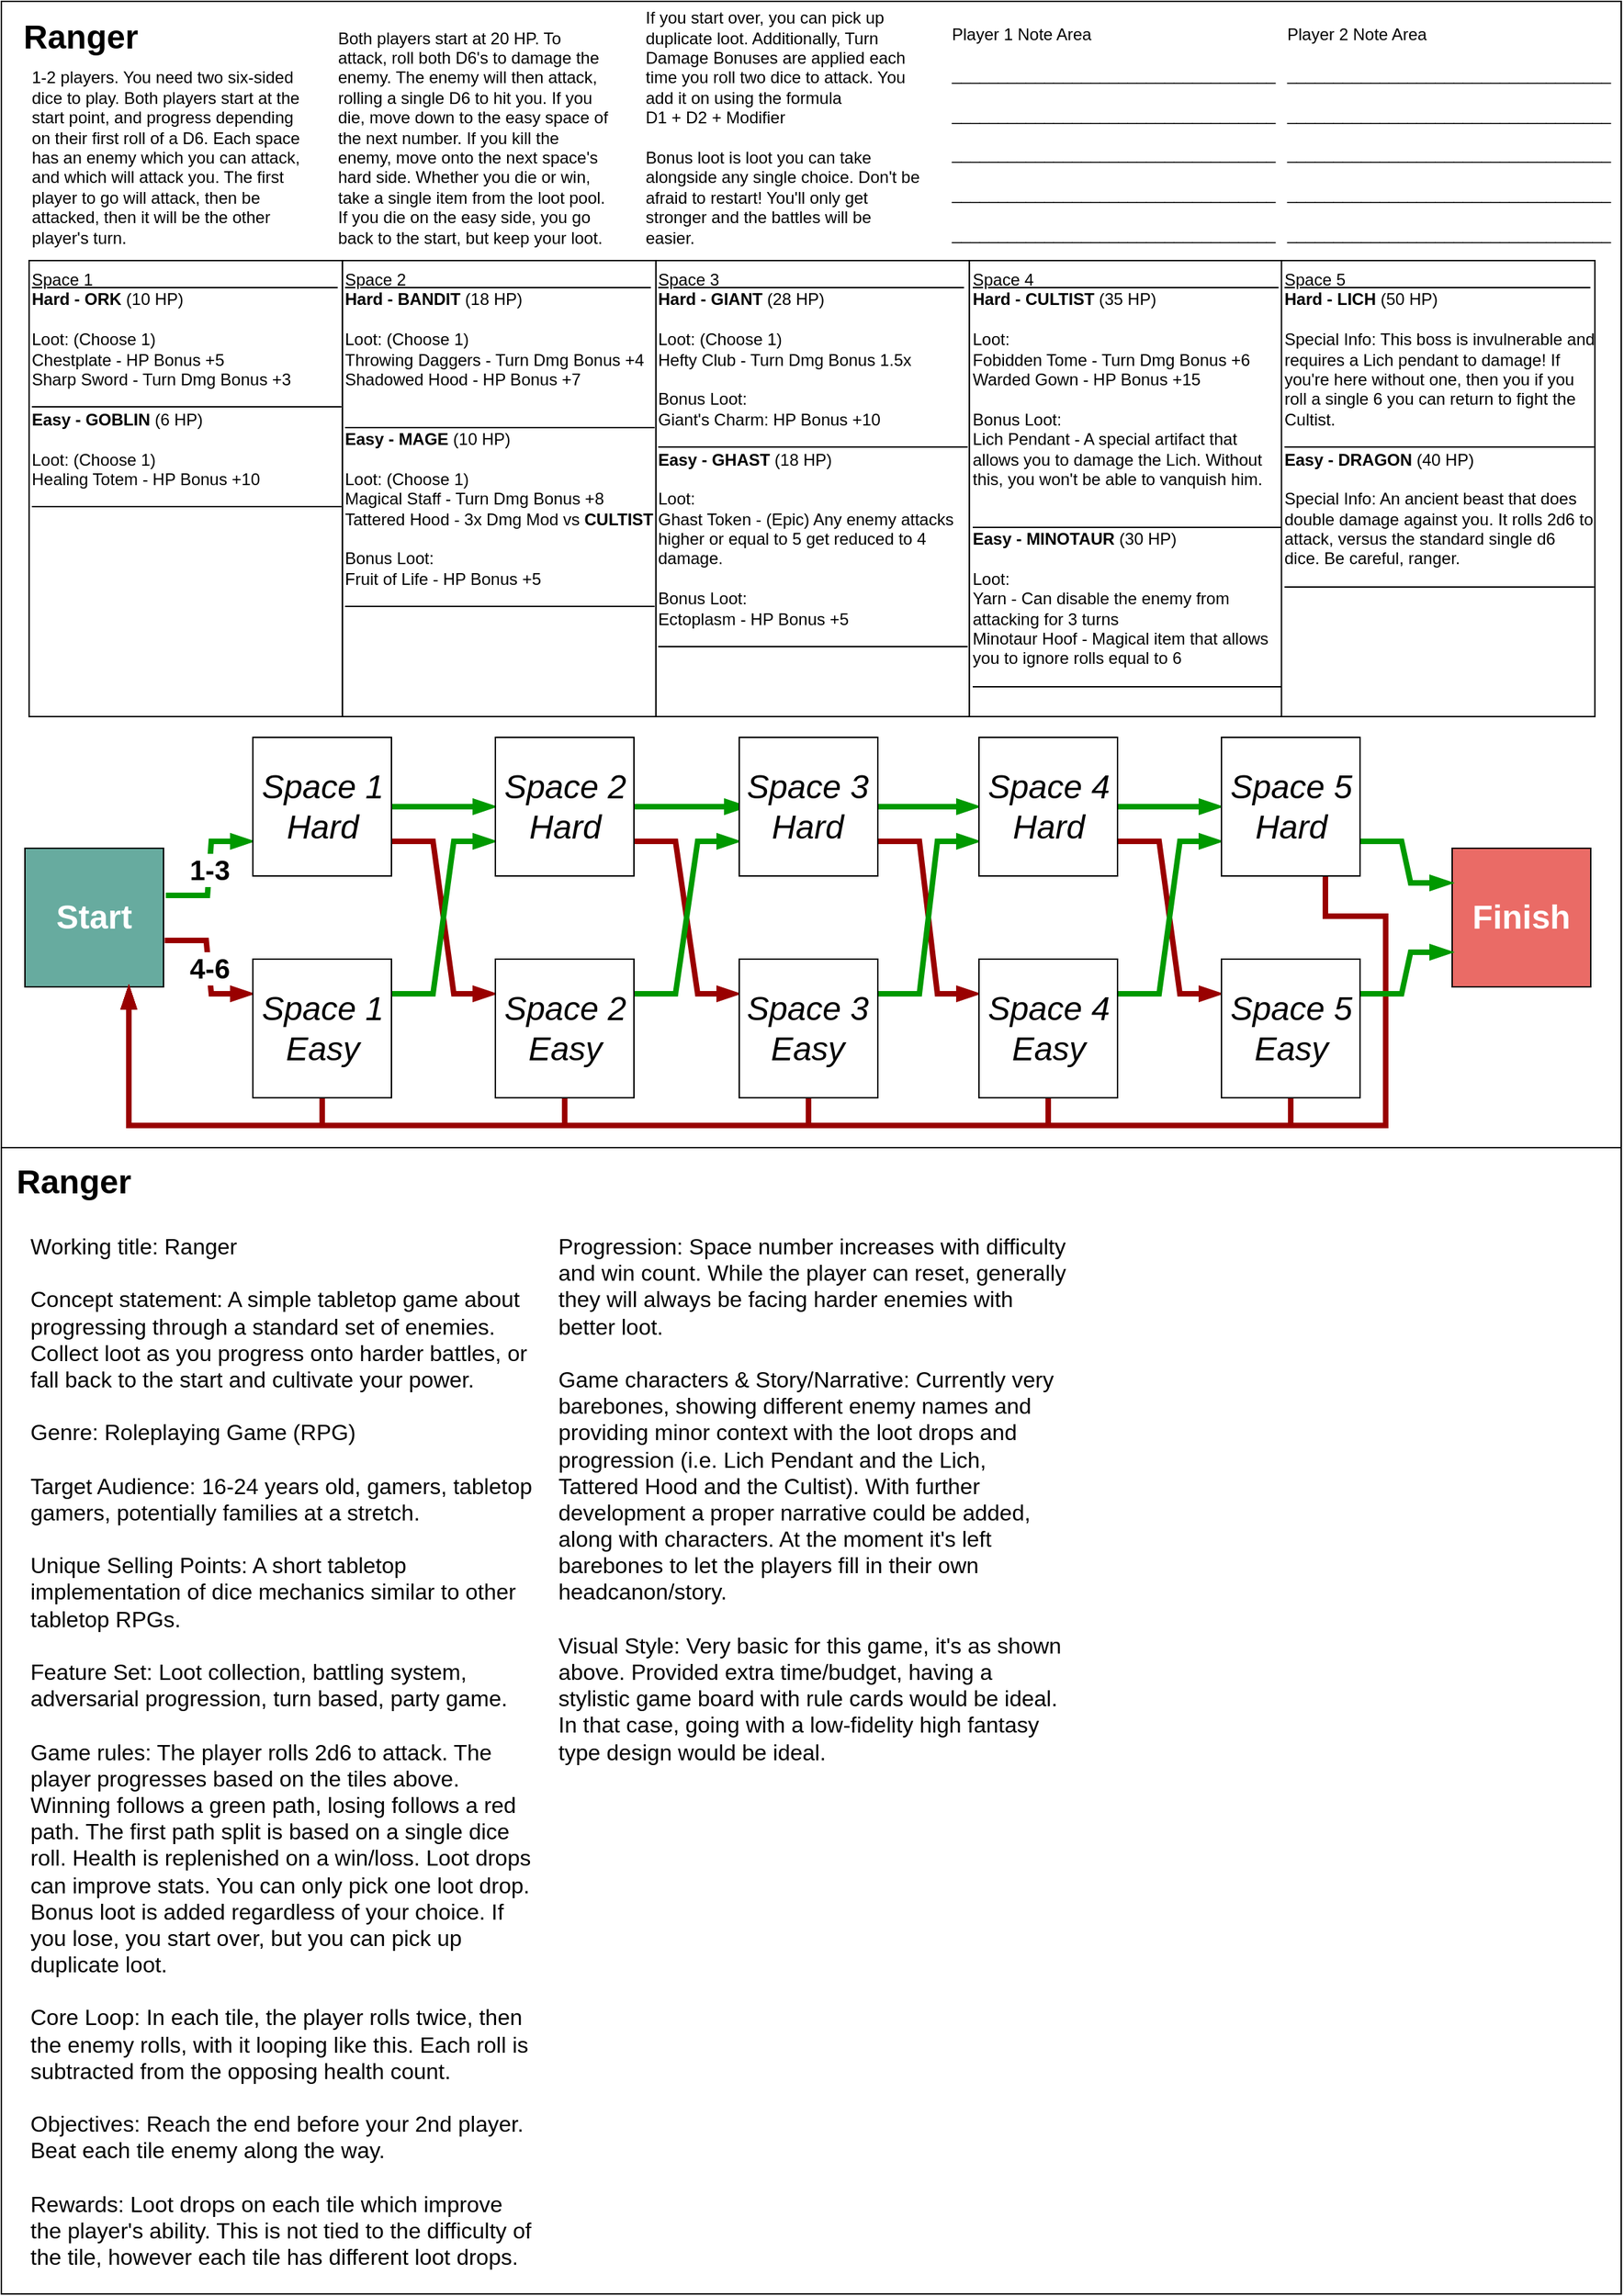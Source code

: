 <mxfile version="13.7.9" type="device"><diagram id="sgAzwdcBSPgjyHLSnam3" name="Page-1"><mxGraphModel dx="1687" dy="1612" grid="0" gridSize="10" guides="1" tooltips="1" connect="1" arrows="1" fold="1" page="1" pageScale="1" pageWidth="1169" pageHeight="827" background="#FFFFFF" math="0" shadow="0"><root><mxCell id="0"/><mxCell id="1" parent="0"/><mxCell id="gmbXHlO1pRYN3-M5uHn--337" value="" style="rounded=0;whiteSpace=wrap;html=1;strokeColor=#000000;fontSize=16;align=left;" vertex="1" parent="1"><mxGeometry width="1169" height="827" as="geometry"/></mxCell><mxCell id="gmbXHlO1pRYN3-M5uHn--338" value="" style="rounded=0;whiteSpace=wrap;html=1;strokeColor=#000000;fontSize=16;align=left;" vertex="1" parent="1"><mxGeometry x="-0.01" y="827" width="1169" height="827" as="geometry"/></mxCell><mxCell id="199" value="&lt;font style=&quot;font-size: 24px&quot;&gt;&lt;b&gt;Ranger&lt;/b&gt;&lt;/font&gt;" style="text;html=1;strokeColor=none;fillColor=none;align=left;verticalAlign=middle;whiteSpace=wrap;rounded=0;labelBackgroundColor=#ffffff;fontSize=16;" parent="1" vertex="1"><mxGeometry x="14" y="11" width="216" height="29" as="geometry"/></mxCell><mxCell id="jTKj2u-NiL81DQnvxjO0-349" value="1-3" style="rounded=0;orthogonalLoop=1;jettySize=auto;html=1;entryX=0;entryY=0.75;entryDx=0;entryDy=0;fontSize=20;exitX=1.017;exitY=0.34;exitDx=0;exitDy=0;fontStyle=1;strokeWidth=4;endArrow=blockThin;endFill=1;edgeStyle=entityRelationEdgeStyle;strokeColor=#009900;exitPerimeter=0;" parent="1" source="72" target="jTKj2u-NiL81DQnvxjO0-335" edge="1"><mxGeometry relative="1" as="geometry"/></mxCell><mxCell id="jTKj2u-NiL81DQnvxjO0-350" value="4-6" style="rounded=0;orthogonalLoop=1;jettySize=auto;html=1;entryX=0;entryY=0.25;entryDx=0;entryDy=0;fontSize=20;exitX=1.008;exitY=0.665;exitDx=0;exitDy=0;fontStyle=1;strokeWidth=4;endArrow=blockThin;endFill=1;edgeStyle=entityRelationEdgeStyle;strokeColor=#990000;exitPerimeter=0;" parent="1" source="72" target="jTKj2u-NiL81DQnvxjO0-336" edge="1"><mxGeometry relative="1" as="geometry"/></mxCell><mxCell id="72" value="Start" style="rounded=0;whiteSpace=wrap;html=1;labelBackgroundColor=none;fontSize=24;fillColor=#67AB9F;fontColor=#FFFFFF;fontStyle=1" parent="1" vertex="1"><mxGeometry x="17" y="611" width="100" height="100" as="geometry"/></mxCell><mxCell id="85" value="Finish" style="rounded=0;whiteSpace=wrap;html=1;labelBackgroundColor=none;fontSize=24;fontColor=#FFFFFF;fillColor=#EA6B66;fontStyle=1" parent="1" vertex="1"><mxGeometry x="1047" y="611" width="100" height="100" as="geometry"/></mxCell><mxCell id="253" value="1-6" style="edgeStyle=orthogonalEdgeStyle;rounded=0;orthogonalLoop=1;jettySize=auto;html=1;endArrow=block;endFill=1;fontSize=10;fontStyle=1;horizontal=1;verticalAlign=middle;labelPosition=center;verticalLabelPosition=middle;align=center;fontFamily=Helvetica;" parent="1" edge="1"><mxGeometry relative="1" as="geometry"><mxPoint x="149" y="1044" as="sourcePoint"/></mxGeometry></mxCell><mxCell id="238" value="4-6" style="edgeStyle=orthogonalEdgeStyle;rounded=0;orthogonalLoop=1;jettySize=auto;html=1;fontSize=10;endArrow=block;endFill=1;fontStyle=1;horizontal=1;verticalAlign=middle;labelPosition=center;verticalLabelPosition=middle;align=center;fontFamily=Helvetica;" parent="1" edge="1"><mxGeometry relative="1" as="geometry"><mxPoint x="189" y="883.5" as="targetPoint"/></mxGeometry></mxCell><mxCell id="258" value="4-6" style="edgeStyle=orthogonalEdgeStyle;rounded=0;orthogonalLoop=1;jettySize=auto;html=1;entryX=0;entryY=0.25;entryDx=0;entryDy=0;endArrow=block;endFill=1;fontSize=10;exitX=1;exitY=0.75;exitDx=0;exitDy=0;fontStyle=1;horizontal=1;verticalAlign=middle;labelPosition=center;verticalLabelPosition=middle;align=center;fontFamily=Helvetica;" parent="1" edge="1"><mxGeometry relative="1" as="geometry"><mxPoint x="269" y="1074" as="targetPoint"/></mxGeometry></mxCell><mxCell id="249" value="2-3" style="edgeStyle=orthogonalEdgeStyle;rounded=0;orthogonalLoop=1;jettySize=auto;html=1;entryX=0;entryY=0.5;entryDx=0;entryDy=0;fontSize=10;exitX=1;exitY=0.25;exitDx=0;exitDy=0;endArrow=block;endFill=1;fontStyle=1;horizontal=1;verticalAlign=middle;labelPosition=center;verticalLabelPosition=middle;align=center;fontFamily=Helvetica;" parent="1" edge="1"><mxGeometry relative="1" as="geometry"><mxPoint x="269" y="843.5" as="targetPoint"/></mxGeometry></mxCell><mxCell id="283" value="3-6" style="edgeStyle=orthogonalEdgeStyle;rounded=0;orthogonalLoop=1;jettySize=auto;html=1;entryX=0;entryY=0.5;entryDx=0;entryDy=0;endArrow=block;endFill=1;fontFamily=Helvetica;fontSize=10;fontColor=#000000;fontStyle=1" parent="1" edge="1"><mxGeometry relative="1" as="geometry"><mxPoint x="309" y="1084" as="sourcePoint"/></mxGeometry></mxCell><mxCell id="276" value="1-3" style="edgeStyle=orthogonalEdgeStyle;rounded=0;orthogonalLoop=1;jettySize=auto;html=1;entryX=0;entryY=0.25;entryDx=0;entryDy=0;endArrow=block;endFill=1;fontFamily=Helvetica;fontSize=10;fontColor=#000000;exitX=1;exitY=0.25;exitDx=0;exitDy=0;fontStyle=1" parent="1" edge="1"><mxGeometry relative="1" as="geometry"><mxPoint x="349" y="833.5" as="targetPoint"/></mxGeometry></mxCell><mxCell id="300" value="1-4" style="edgeStyle=orthogonalEdgeStyle;rounded=0;orthogonalLoop=1;jettySize=auto;html=1;entryX=0.25;entryY=1;entryDx=0;entryDy=0;endArrow=block;endFill=1;fontFamily=Helvetica;fontSize=10;fontColor=#000000;fontStyle=1" parent="1" edge="1"><mxGeometry relative="1" as="geometry"><Array as="points"><mxPoint x="439" y="1075"/></Array><mxPoint x="439" y="1064" as="targetPoint"/></mxGeometry></mxCell><mxCell id="309" value="6" style="edgeStyle=orthogonalEdgeStyle;rounded=0;orthogonalLoop=1;jettySize=auto;html=1;entryX=0.25;entryY=1;entryDx=0;entryDy=0;endArrow=block;endFill=1;fontFamily=Helvetica;fontSize=10;fontColor=#000000;exitX=1;exitY=0.75;exitDx=0;exitDy=0;fontStyle=1" parent="1" edge="1"><mxGeometry relative="1" as="geometry"><mxPoint x="599" y="1064" as="targetPoint"/></mxGeometry></mxCell><mxCell id="308" value="1-6" style="edgeStyle=orthogonalEdgeStyle;rounded=0;orthogonalLoop=1;jettySize=auto;html=1;entryX=0.5;entryY=0;entryDx=0;entryDy=0;endArrow=block;endFill=1;fontFamily=Helvetica;fontSize=10;fontColor=#000000;fontStyle=1" parent="1" edge="1"><mxGeometry relative="1" as="geometry"><mxPoint x="449" y="863.5" as="targetPoint"/></mxGeometry></mxCell><mxCell id="319" value="1-2" style="edgeStyle=orthogonalEdgeStyle;rounded=0;orthogonalLoop=1;jettySize=auto;html=1;entryX=0;entryY=0.5;entryDx=0;entryDy=0;endArrow=block;endFill=1;fontFamily=Helvetica;fontSize=10;fontColor=#000000;fontStyle=1" parent="1" edge="1"><mxGeometry relative="1" as="geometry"><mxPoint x="589" y="883" as="targetPoint"/></mxGeometry></mxCell><mxCell id="315" value="1-3" style="edgeStyle=orthogonalEdgeStyle;rounded=0;orthogonalLoop=1;jettySize=auto;html=1;entryX=0;entryY=0.75;entryDx=0;entryDy=0;endArrow=block;endFill=1;fontFamily=Helvetica;fontSize=10;fontColor=#000000;fontStyle=1" parent="1" edge="1"><mxGeometry relative="1" as="geometry"><Array as="points"><mxPoint x="649" y="1054"/></Array><mxPoint x="669" y="1054" as="targetPoint"/></mxGeometry></mxCell><mxCell id="328" value="1-3" style="edgeStyle=orthogonalEdgeStyle;rounded=0;orthogonalLoop=1;jettySize=auto;html=1;entryX=0;entryY=0.5;entryDx=0;entryDy=0;endArrow=block;endFill=1;fontFamily=Helvetica;fontSize=10;fontColor=#000000;fontStyle=1" parent="1" edge="1"><mxGeometry relative="1" as="geometry"><mxPoint x="629" y="883" as="sourcePoint"/></mxGeometry></mxCell><mxCell id="327" value="1-4" style="edgeStyle=orthogonalEdgeStyle;rounded=0;orthogonalLoop=1;jettySize=auto;html=1;entryX=1;entryY=0.5;entryDx=0;entryDy=0;endArrow=block;endFill=1;fontFamily=Helvetica;fontSize=10;fontColor=#000000;fontStyle=1" parent="1" edge="1"><mxGeometry relative="1" as="geometry"><mxPoint x="669" y="1044" as="sourcePoint"/></mxGeometry></mxCell><mxCell id="TPcebYR7O968TR7-VPbS-356" style="rounded=0;orthogonalLoop=1;jettySize=auto;html=1;fontSize=16;entryX=0;entryY=0.25;entryDx=0;entryDy=0;exitX=1;exitY=0.75;exitDx=0;exitDy=0;edgeStyle=entityRelationEdgeStyle;strokeColor=#990000;strokeWidth=4;endArrow=blockThin;endFill=1;" parent="1" source="jTKj2u-NiL81DQnvxjO0-335" target="jTKj2u-NiL81DQnvxjO0-339" edge="1"><mxGeometry relative="1" as="geometry"><mxPoint x="312" y="667.167" as="targetPoint"/></mxGeometry></mxCell><mxCell id="TPcebYR7O968TR7-VPbS-358" style="edgeStyle=none;rounded=0;orthogonalLoop=1;jettySize=auto;html=1;fontSize=16;strokeWidth=4;endArrow=blockThin;endFill=1;strokeColor=#009900;" parent="1" source="jTKj2u-NiL81DQnvxjO0-335" target="jTKj2u-NiL81DQnvxjO0-337" edge="1"><mxGeometry relative="1" as="geometry"/></mxCell><mxCell id="jTKj2u-NiL81DQnvxjO0-335" value="Space 1&lt;br&gt;Hard" style="rounded=0;whiteSpace=wrap;html=1;fontSize=24;fontStyle=2" parent="1" vertex="1"><mxGeometry x="181.5" y="531" width="100" height="100" as="geometry"/></mxCell><mxCell id="TPcebYR7O968TR7-VPbS-357" style="edgeStyle=entityRelationEdgeStyle;rounded=0;orthogonalLoop=1;jettySize=auto;html=1;entryX=0;entryY=0.75;entryDx=0;entryDy=0;fontSize=16;exitX=1;exitY=0.25;exitDx=0;exitDy=0;strokeWidth=4;endArrow=blockThin;endFill=1;strokeColor=#009900;" parent="1" source="jTKj2u-NiL81DQnvxjO0-336" target="jTKj2u-NiL81DQnvxjO0-337" edge="1"><mxGeometry relative="1" as="geometry"/></mxCell><mxCell id="TPcebYR7O968TR7-VPbS-359" style="edgeStyle=orthogonalEdgeStyle;rounded=0;orthogonalLoop=1;jettySize=auto;html=1;entryX=0.75;entryY=1;entryDx=0;entryDy=0;fontSize=16;strokeWidth=4;endArrow=blockThin;endFill=1;strokeColor=#990000;exitX=0.5;exitY=1;exitDx=0;exitDy=0;" parent="1" source="jTKj2u-NiL81DQnvxjO0-336" target="72" edge="1"><mxGeometry relative="1" as="geometry"><mxPoint x="522" y="827" as="targetPoint"/></mxGeometry></mxCell><mxCell id="jTKj2u-NiL81DQnvxjO0-336" value="Space 1&lt;br&gt;Easy" style="rounded=0;whiteSpace=wrap;html=1;fontSize=24;fontStyle=2" parent="1" vertex="1"><mxGeometry x="181.5" y="691" width="100" height="100" as="geometry"/></mxCell><mxCell id="TPcebYR7O968TR7-VPbS-360" style="edgeStyle=entityRelationEdgeStyle;rounded=0;orthogonalLoop=1;jettySize=auto;html=1;entryX=0.055;entryY=0.5;entryDx=0;entryDy=0;entryPerimeter=0;fontSize=16;strokeWidth=4;endArrow=blockThin;endFill=1;strokeColor=#009900;" parent="1" source="jTKj2u-NiL81DQnvxjO0-337" target="jTKj2u-NiL81DQnvxjO0-341" edge="1"><mxGeometry relative="1" as="geometry"/></mxCell><mxCell id="TPcebYR7O968TR7-VPbS-361" style="edgeStyle=entityRelationEdgeStyle;rounded=0;orthogonalLoop=1;jettySize=auto;html=1;entryX=0;entryY=0.25;entryDx=0;entryDy=0;fontSize=16;exitX=1;exitY=0.75;exitDx=0;exitDy=0;strokeColor=#990000;strokeWidth=4;endArrow=blockThin;endFill=1;" parent="1" source="jTKj2u-NiL81DQnvxjO0-337" target="jTKj2u-NiL81DQnvxjO0-342" edge="1"><mxGeometry relative="1" as="geometry"/></mxCell><mxCell id="jTKj2u-NiL81DQnvxjO0-337" value="Space 2&lt;br&gt;Hard" style="rounded=0;whiteSpace=wrap;html=1;fontSize=24;fontStyle=2" parent="1" vertex="1"><mxGeometry x="356.5" y="531" width="100" height="100" as="geometry"/></mxCell><mxCell id="TPcebYR7O968TR7-VPbS-362" style="edgeStyle=entityRelationEdgeStyle;rounded=0;orthogonalLoop=1;jettySize=auto;html=1;entryX=0;entryY=0.75;entryDx=0;entryDy=0;fontSize=16;exitX=1;exitY=0.25;exitDx=0;exitDy=0;strokeWidth=4;endArrow=blockThin;endFill=1;strokeColor=#009900;" parent="1" source="jTKj2u-NiL81DQnvxjO0-339" target="jTKj2u-NiL81DQnvxjO0-341" edge="1"><mxGeometry relative="1" as="geometry"/></mxCell><mxCell id="TPcebYR7O968TR7-VPbS-363" style="rounded=0;orthogonalLoop=1;jettySize=auto;html=1;entryX=0.75;entryY=1;entryDx=0;entryDy=0;fontSize=16;strokeWidth=4;endArrow=blockThin;endFill=1;strokeColor=#990000;exitX=0.5;exitY=1;exitDx=0;exitDy=0;edgeStyle=orthogonalEdgeStyle;" parent="1" source="jTKj2u-NiL81DQnvxjO0-339" target="72" edge="1"><mxGeometry relative="1" as="geometry"><mxPoint x="522" y="827" as="targetPoint"/></mxGeometry></mxCell><mxCell id="jTKj2u-NiL81DQnvxjO0-339" value="Space 2&lt;br&gt;Easy" style="rounded=0;whiteSpace=wrap;html=1;fontSize=24;fontStyle=2" parent="1" vertex="1"><mxGeometry x="356.5" y="691" width="100" height="100" as="geometry"/></mxCell><mxCell id="TPcebYR7O968TR7-VPbS-365" style="edgeStyle=entityRelationEdgeStyle;rounded=0;orthogonalLoop=1;jettySize=auto;html=1;entryX=0;entryY=0.5;entryDx=0;entryDy=0;fontSize=16;strokeWidth=4;endArrow=blockThin;endFill=1;strokeColor=#009900;" parent="1" source="jTKj2u-NiL81DQnvxjO0-341" target="jTKj2u-NiL81DQnvxjO0-343" edge="1"><mxGeometry relative="1" as="geometry"/></mxCell><mxCell id="TPcebYR7O968TR7-VPbS-367" style="edgeStyle=entityRelationEdgeStyle;rounded=0;orthogonalLoop=1;jettySize=auto;html=1;entryX=0;entryY=0.25;entryDx=0;entryDy=0;fontSize=16;exitX=1;exitY=0.75;exitDx=0;exitDy=0;strokeColor=#990000;strokeWidth=4;endArrow=blockThin;endFill=1;" parent="1" source="jTKj2u-NiL81DQnvxjO0-341" target="jTKj2u-NiL81DQnvxjO0-344" edge="1"><mxGeometry relative="1" as="geometry"/></mxCell><mxCell id="jTKj2u-NiL81DQnvxjO0-341" value="Space 3&lt;br&gt;Hard" style="rounded=0;whiteSpace=wrap;html=1;fontSize=24;fontStyle=2" parent="1" vertex="1"><mxGeometry x="532.49" y="531" width="100" height="100" as="geometry"/></mxCell><mxCell id="TPcebYR7O968TR7-VPbS-364" style="rounded=0;orthogonalLoop=1;jettySize=auto;html=1;fontSize=16;strokeWidth=4;endArrow=blockThin;endFill=1;strokeColor=#990000;entryX=0.75;entryY=1;entryDx=0;entryDy=0;exitX=0.5;exitY=1;exitDx=0;exitDy=0;edgeStyle=orthogonalEdgeStyle;" parent="1" source="jTKj2u-NiL81DQnvxjO0-342" target="72" edge="1"><mxGeometry relative="1" as="geometry"><mxPoint x="582" y="810.0" as="targetPoint"/></mxGeometry></mxCell><mxCell id="TPcebYR7O968TR7-VPbS-368" style="edgeStyle=entityRelationEdgeStyle;rounded=0;orthogonalLoop=1;jettySize=auto;html=1;entryX=0;entryY=0.75;entryDx=0;entryDy=0;fontSize=16;exitX=1;exitY=0.25;exitDx=0;exitDy=0;strokeWidth=4;endArrow=blockThin;endFill=1;strokeColor=#009900;" parent="1" source="jTKj2u-NiL81DQnvxjO0-342" target="jTKj2u-NiL81DQnvxjO0-343" edge="1"><mxGeometry relative="1" as="geometry"><mxPoint x="658" y="712" as="sourcePoint"/></mxGeometry></mxCell><mxCell id="jTKj2u-NiL81DQnvxjO0-342" value="Space 3&lt;br&gt;Easy" style="rounded=0;whiteSpace=wrap;html=1;fontSize=24;fontStyle=2" parent="1" vertex="1"><mxGeometry x="532.49" y="691" width="100" height="100" as="geometry"/></mxCell><mxCell id="TPcebYR7O968TR7-VPbS-371" style="edgeStyle=none;rounded=0;orthogonalLoop=1;jettySize=auto;html=1;entryX=0;entryY=0.5;entryDx=0;entryDy=0;fontSize=16;strokeWidth=4;endArrow=blockThin;endFill=1;strokeColor=#009900;" parent="1" source="jTKj2u-NiL81DQnvxjO0-343" target="jTKj2u-NiL81DQnvxjO0-347" edge="1"><mxGeometry relative="1" as="geometry"/></mxCell><mxCell id="TPcebYR7O968TR7-VPbS-375" style="edgeStyle=entityRelationEdgeStyle;rounded=0;orthogonalLoop=1;jettySize=auto;html=1;entryX=0;entryY=0.25;entryDx=0;entryDy=0;fontSize=16;exitX=1;exitY=0.75;exitDx=0;exitDy=0;strokeColor=#990000;strokeWidth=4;endArrow=blockThin;endFill=1;" parent="1" source="jTKj2u-NiL81DQnvxjO0-343" target="jTKj2u-NiL81DQnvxjO0-348" edge="1"><mxGeometry relative="1" as="geometry"/></mxCell><mxCell id="jTKj2u-NiL81DQnvxjO0-343" value="Space 4&lt;br&gt;Hard" style="rounded=0;whiteSpace=wrap;html=1;fontSize=24;fontStyle=2" parent="1" vertex="1"><mxGeometry x="705.5" y="531" width="100" height="100" as="geometry"/></mxCell><mxCell id="TPcebYR7O968TR7-VPbS-373" style="edgeStyle=entityRelationEdgeStyle;rounded=0;orthogonalLoop=1;jettySize=auto;html=1;entryX=0;entryY=0.75;entryDx=0;entryDy=0;fontSize=16;exitX=1;exitY=0.25;exitDx=0;exitDy=0;strokeWidth=4;endArrow=blockThin;endFill=1;strokeColor=#009900;" parent="1" source="jTKj2u-NiL81DQnvxjO0-344" target="jTKj2u-NiL81DQnvxjO0-347" edge="1"><mxGeometry relative="1" as="geometry"/></mxCell><mxCell id="TPcebYR7O968TR7-VPbS-376" style="edgeStyle=orthogonalEdgeStyle;rounded=0;orthogonalLoop=1;jettySize=auto;html=1;entryX=0.75;entryY=1;entryDx=0;entryDy=0;fontSize=16;strokeWidth=4;endArrow=blockThin;endFill=1;strokeColor=#990000;exitX=0.5;exitY=1;exitDx=0;exitDy=0;" parent="1" source="jTKj2u-NiL81DQnvxjO0-344" target="72" edge="1"><mxGeometry relative="1" as="geometry"><mxPoint x="642" y="827" as="targetPoint"/></mxGeometry></mxCell><mxCell id="jTKj2u-NiL81DQnvxjO0-344" value="Space 4&lt;br&gt;Easy" style="rounded=0;whiteSpace=wrap;html=1;fontSize=24;fontStyle=2" parent="1" vertex="1"><mxGeometry x="705.5" y="691" width="100" height="100" as="geometry"/></mxCell><mxCell id="TPcebYR7O968TR7-VPbS-369" style="rounded=0;orthogonalLoop=1;jettySize=auto;html=1;entryX=0;entryY=0.25;entryDx=0;entryDy=0;fontSize=16;exitX=1;exitY=0.75;exitDx=0;exitDy=0;strokeWidth=4;endArrow=blockThin;endFill=1;edgeStyle=entityRelationEdgeStyle;strokeColor=#009900;" parent="1" source="jTKj2u-NiL81DQnvxjO0-347" target="85" edge="1"><mxGeometry relative="1" as="geometry"/></mxCell><mxCell id="TPcebYR7O968TR7-VPbS-380" style="edgeStyle=orthogonalEdgeStyle;rounded=0;orthogonalLoop=1;jettySize=auto;html=1;entryX=0.75;entryY=1;entryDx=0;entryDy=0;endArrow=blockThin;endFill=1;strokeColor=#990000;strokeWidth=4;fontSize=16;exitX=0.75;exitY=1;exitDx=0;exitDy=0;" parent="1" source="jTKj2u-NiL81DQnvxjO0-347" target="72" edge="1"><mxGeometry relative="1" as="geometry"><Array as="points"><mxPoint x="956" y="660"/><mxPoint x="999" y="660"/><mxPoint x="999" y="811"/><mxPoint x="92" y="811"/></Array><mxPoint x="642" y="827" as="targetPoint"/></mxGeometry></mxCell><mxCell id="jTKj2u-NiL81DQnvxjO0-347" value="Space 5&lt;br&gt;Hard" style="rounded=0;whiteSpace=wrap;html=1;fontSize=24;fontStyle=2" parent="1" vertex="1"><mxGeometry x="880.5" y="531" width="100" height="100" as="geometry"/></mxCell><mxCell id="TPcebYR7O968TR7-VPbS-370" style="rounded=0;orthogonalLoop=1;jettySize=auto;html=1;entryX=0;entryY=0.75;entryDx=0;entryDy=0;fontSize=16;exitX=1;exitY=0.25;exitDx=0;exitDy=0;strokeWidth=4;endArrow=blockThin;endFill=1;edgeStyle=entityRelationEdgeStyle;strokeColor=#009900;" parent="1" source="jTKj2u-NiL81DQnvxjO0-348" target="85" edge="1"><mxGeometry relative="1" as="geometry"/></mxCell><mxCell id="TPcebYR7O968TR7-VPbS-379" style="edgeStyle=orthogonalEdgeStyle;rounded=0;orthogonalLoop=1;jettySize=auto;html=1;entryX=0.75;entryY=1;entryDx=0;entryDy=0;endArrow=blockThin;endFill=1;strokeWidth=4;fontSize=16;exitX=0.5;exitY=1;exitDx=0;exitDy=0;strokeColor=#990000;" parent="1" source="jTKj2u-NiL81DQnvxjO0-348" target="72" edge="1"><mxGeometry relative="1" as="geometry"><mxPoint x="642" y="827" as="targetPoint"/></mxGeometry></mxCell><mxCell id="jTKj2u-NiL81DQnvxjO0-348" value="Space 5&lt;br&gt;Easy" style="rounded=0;whiteSpace=wrap;html=1;fontSize=24;fontStyle=2" parent="1" vertex="1"><mxGeometry x="880.5" y="691" width="100" height="100" as="geometry"/></mxCell><mxCell id="TPcebYR7O968TR7-VPbS-348" value="Player 1 Note Area&lt;br&gt;&lt;br&gt;___________________________________&lt;br&gt;&lt;br&gt;___________________________________&lt;br&gt;&lt;br&gt;___________________________________&lt;br&gt;&lt;br&gt;___________________________________&lt;br&gt;&lt;br&gt;___________________________________" style="text;html=1;strokeColor=none;fillColor=none;align=left;verticalAlign=top;whiteSpace=wrap;rounded=0;" parent="1" vertex="1"><mxGeometry x="684" y="10.25" width="239" height="162" as="geometry"/></mxCell><mxCell id="TPcebYR7O968TR7-VPbS-350" value="Player 2 Note Area&lt;br&gt;&lt;br&gt;___________________________________&lt;br&gt;&lt;br&gt;___________________________________&lt;br&gt;&lt;br&gt;___________________________________&lt;br&gt;&lt;br&gt;___________________________________&lt;br&gt;&lt;br&gt;___________________________________" style="text;html=1;strokeColor=none;fillColor=none;align=left;verticalAlign=top;whiteSpace=wrap;rounded=0;" parent="1" vertex="1"><mxGeometry x="926" y="10.25" width="238" height="165" as="geometry"/></mxCell><mxCell id="TPcebYR7O968TR7-VPbS-354" value="Both players start at 20 HP. To attack, roll both D6's to damage the enemy. The enemy will then attack, rolling a single D6 to hit you. If you die, move down to the easy space of the next number. If you kill the enemy, move onto the next space's hard side. Whether you die or win, take a single item from the loot pool. If you die on the easy side, you go back to the start, but keep your loot." style="text;html=1;strokeColor=none;fillColor=none;align=left;verticalAlign=bottom;whiteSpace=wrap;rounded=0;" parent="1" vertex="1"><mxGeometry x="241" y="5.75" width="200" height="174" as="geometry"/></mxCell><mxCell id="TPcebYR7O968TR7-VPbS-355" value="1-2 players. You need two six-sided dice to play. Both players start at the start point, and progress depending on their first roll of a D6. Each space has an enemy which you can attack, and which will attack you. The first player to go will attack, then be attacked, then it will be the other player's turn." style="text;html=1;strokeColor=none;fillColor=none;align=left;verticalAlign=bottom;whiteSpace=wrap;rounded=0;" parent="1" vertex="1"><mxGeometry x="20" y="43.75" width="200" height="136" as="geometry"/></mxCell><mxCell id="TPcebYR7O968TR7-VPbS-336" value="&lt;font style=&quot;font-size: 12px ; line-height: 100%&quot;&gt;&lt;u style=&quot;font-size: 12px&quot;&gt;Space 1&amp;nbsp; &amp;nbsp; &amp;nbsp; &amp;nbsp; &amp;nbsp; &amp;nbsp; &amp;nbsp; &amp;nbsp; &amp;nbsp; &amp;nbsp; &amp;nbsp; &amp;nbsp; &amp;nbsp; &amp;nbsp; &amp;nbsp; &amp;nbsp; &amp;nbsp; &amp;nbsp; &amp;nbsp; &amp;nbsp; &amp;nbsp; &amp;nbsp; &amp;nbsp; &amp;nbsp; &amp;nbsp; &amp;nbsp; &amp;nbsp;&lt;/u&gt;&lt;br style=&quot;font-size: 12px&quot;&gt;&lt;b style=&quot;font-size: 12px&quot;&gt;Hard - ORK &lt;/b&gt;&lt;span style=&quot;font-size: 12px&quot;&gt;(&lt;/span&gt;10 HP)&lt;br style=&quot;font-size: 12px&quot;&gt;&lt;br style=&quot;font-size: 12px&quot;&gt;Loot: (Choose 1)&amp;nbsp; &amp;nbsp; &amp;nbsp; &amp;nbsp; &amp;nbsp; &amp;nbsp; &amp;nbsp; &amp;nbsp; &amp;nbsp; &amp;nbsp; &amp;nbsp; &amp;nbsp; &amp;nbsp; &amp;nbsp; &amp;nbsp; &amp;nbsp; &amp;nbsp; &amp;nbsp;&amp;nbsp;&lt;br style=&quot;font-size: 12px&quot;&gt;Chestplate - HP Bonus +5&lt;br style=&quot;font-size: 12px&quot;&gt;Sharp Sword - Turn Dmg Bonus +3&lt;br style=&quot;font-size: 12px&quot;&gt;&lt;u style=&quot;font-size: 12px&quot;&gt;&amp;nbsp; &amp;nbsp; &amp;nbsp; &amp;nbsp; &amp;nbsp; &amp;nbsp; &amp;nbsp; &amp;nbsp; &amp;nbsp; &amp;nbsp; &amp;nbsp; &amp;nbsp; &amp;nbsp; &amp;nbsp; &amp;nbsp; &amp;nbsp; &amp;nbsp; &amp;nbsp; &amp;nbsp; &amp;nbsp; &amp;nbsp; &amp;nbsp; &amp;nbsp; &amp;nbsp; &amp;nbsp; &amp;nbsp; &amp;nbsp; &amp;nbsp; &amp;nbsp; &amp;nbsp; &amp;nbsp; &amp;nbsp; &amp;nbsp; &amp;nbsp;&lt;/u&gt;&lt;br style=&quot;font-size: 12px&quot;&gt;&lt;b style=&quot;font-size: 12px&quot;&gt;Easy - GOBLIN&lt;/b&gt;&lt;span style=&quot;font-size: 12px&quot;&gt;&amp;nbsp;(6 HP)&lt;br style=&quot;font-size: 12px&quot;&gt;&lt;/span&gt;&lt;br style=&quot;font-size: 12px&quot;&gt;Loot: (Choose 1)&amp;nbsp; &amp;nbsp; &amp;nbsp; &amp;nbsp; &amp;nbsp; &amp;nbsp;&amp;nbsp;&lt;br style=&quot;font-size: 12px&quot;&gt;Healing Totem - HP Bonus +10&lt;br style=&quot;font-size: 12px&quot;&gt;&lt;u style=&quot;font-size: 12px&quot;&gt;&amp;nbsp; &amp;nbsp; &amp;nbsp; &amp;nbsp; &amp;nbsp; &amp;nbsp; &amp;nbsp; &amp;nbsp; &amp;nbsp; &amp;nbsp; &amp;nbsp; &amp;nbsp; &amp;nbsp; &amp;nbsp; &amp;nbsp; &amp;nbsp; &amp;nbsp; &amp;nbsp; &amp;nbsp; &amp;nbsp; &amp;nbsp; &amp;nbsp; &amp;nbsp; &amp;nbsp; &amp;nbsp; &amp;nbsp; &amp;nbsp; &amp;nbsp; &amp;nbsp; &amp;nbsp; &amp;nbsp; &amp;nbsp; &amp;nbsp; &amp;nbsp;&lt;/u&gt;&lt;br style=&quot;font-size: 12px&quot;&gt;&lt;/font&gt;" style="rounded=0;whiteSpace=wrap;html=1;fontSize=12;align=left;verticalAlign=top;" parent="1" vertex="1"><mxGeometry x="20" y="187" width="226.197" height="329" as="geometry"/></mxCell><mxCell id="TPcebYR7O968TR7-VPbS-342" value="&lt;u style=&quot;font-size: 12px&quot;&gt;Space 2&amp;nbsp; &amp;nbsp; &amp;nbsp; &amp;nbsp; &amp;nbsp; &amp;nbsp; &amp;nbsp; &amp;nbsp; &amp;nbsp; &amp;nbsp; &amp;nbsp; &amp;nbsp; &amp;nbsp; &amp;nbsp; &amp;nbsp; &amp;nbsp; &amp;nbsp; &amp;nbsp; &amp;nbsp; &amp;nbsp; &amp;nbsp; &amp;nbsp; &amp;nbsp; &amp;nbsp; &amp;nbsp; &amp;nbsp; &amp;nbsp;&lt;/u&gt;&lt;br style=&quot;font-size: 12px&quot;&gt;&lt;b&gt;Hard - BANDIT&lt;/b&gt;&amp;nbsp;(18 HP)&lt;br style=&quot;font-size: 12px&quot;&gt;&lt;br style=&quot;font-size: 12px&quot;&gt;Loot: (Choose 1)&lt;br&gt;Throwing Daggers - Turn Dmg Bonus +4&lt;br&gt;Shadowed Hood - HP Bonus +7&lt;br&gt;&lt;br style=&quot;font-size: 12px&quot;&gt;&lt;u&gt;&amp;nbsp; &amp;nbsp; &amp;nbsp; &amp;nbsp; &amp;nbsp; &amp;nbsp; &amp;nbsp; &amp;nbsp; &amp;nbsp; &amp;nbsp; &amp;nbsp; &amp;nbsp; &amp;nbsp; &amp;nbsp; &amp;nbsp; &amp;nbsp; &amp;nbsp; &amp;nbsp; &amp;nbsp; &amp;nbsp; &amp;nbsp; &amp;nbsp; &amp;nbsp; &amp;nbsp; &amp;nbsp; &amp;nbsp; &amp;nbsp; &amp;nbsp; &amp;nbsp; &amp;nbsp; &amp;nbsp; &amp;nbsp; &amp;nbsp; &amp;nbsp;&lt;/u&gt;&lt;br style=&quot;font-size: 12px&quot;&gt;&lt;b&gt;Easy - MAGE&lt;/b&gt; (10 HP)&lt;br&gt;&lt;br style=&quot;font-size: 12px&quot;&gt;Loot: (Choose 1)&lt;br&gt;Magical Staff - Turn Dmg Bonus +8&lt;br&gt;Tattered Hood - 3x Dmg Mod vs &lt;b&gt;CULTIST&lt;br&gt;&lt;/b&gt;&lt;br&gt;Bonus Loot:&lt;br&gt;Fruit of Life - HP Bonus +5&lt;br&gt;&lt;u&gt;&amp;nbsp; &amp;nbsp; &amp;nbsp; &amp;nbsp; &amp;nbsp; &amp;nbsp; &amp;nbsp; &amp;nbsp; &amp;nbsp; &amp;nbsp; &amp;nbsp; &amp;nbsp; &amp;nbsp; &amp;nbsp; &amp;nbsp; &amp;nbsp; &amp;nbsp; &amp;nbsp; &amp;nbsp; &amp;nbsp; &amp;nbsp; &amp;nbsp; &amp;nbsp; &amp;nbsp; &amp;nbsp; &amp;nbsp; &amp;nbsp; &amp;nbsp; &amp;nbsp; &amp;nbsp; &amp;nbsp; &amp;nbsp; &amp;nbsp; &amp;nbsp;&lt;/u&gt;" style="rounded=0;whiteSpace=wrap;html=1;fontSize=12;align=left;verticalAlign=top;" parent="1" vertex="1"><mxGeometry x="246.197" y="187" width="226.197" height="329" as="geometry"/></mxCell><mxCell id="TPcebYR7O968TR7-VPbS-343" value="&lt;u&gt;Space 3&amp;nbsp; &amp;nbsp; &amp;nbsp; &amp;nbsp; &amp;nbsp; &amp;nbsp; &amp;nbsp; &amp;nbsp; &amp;nbsp; &amp;nbsp; &amp;nbsp; &amp;nbsp; &amp;nbsp; &amp;nbsp; &amp;nbsp; &amp;nbsp; &amp;nbsp; &amp;nbsp; &amp;nbsp; &amp;nbsp; &amp;nbsp; &amp;nbsp; &amp;nbsp; &amp;nbsp; &amp;nbsp; &amp;nbsp; &amp;nbsp;&lt;br style=&quot;font-size: 12px&quot;&gt;&lt;/u&gt;&lt;b&gt;Hard - GIANT&lt;/b&gt; (28 HP)&lt;br&gt;&lt;br style=&quot;font-size: 12px&quot;&gt;Loot: (Choose 1)&lt;br style=&quot;font-size: 12px&quot;&gt;Hefty Club - Turn Dmg Bonus 1.5x&lt;br style=&quot;font-size: 12px&quot;&gt;&lt;br&gt;Bonus Loot:&lt;br&gt;Giant's Charm: HP Bonus +10&lt;br&gt;&lt;u&gt;&amp;nbsp; &amp;nbsp; &amp;nbsp; &amp;nbsp; &amp;nbsp; &amp;nbsp; &amp;nbsp; &amp;nbsp; &amp;nbsp; &amp;nbsp; &amp;nbsp; &amp;nbsp; &amp;nbsp; &amp;nbsp; &amp;nbsp; &amp;nbsp; &amp;nbsp; &amp;nbsp; &amp;nbsp; &amp;nbsp; &amp;nbsp; &amp;nbsp; &amp;nbsp; &amp;nbsp; &amp;nbsp; &amp;nbsp; &amp;nbsp; &amp;nbsp; &amp;nbsp; &amp;nbsp; &amp;nbsp; &amp;nbsp; &amp;nbsp; &amp;nbsp;&lt;/u&gt;&lt;br style=&quot;font-size: 12px&quot;&gt;&lt;b&gt;Easy - GHAST&lt;/b&gt;&amp;nbsp;(18 HP)&lt;br&gt;&lt;br style=&quot;font-size: 12px&quot;&gt;Loot:&lt;br&gt;Ghast Token - (Epic) Any enemy attacks higher or equal to 5 get reduced to 4 damage.&lt;br&gt;&lt;br&gt;Bonus Loot:&lt;br&gt;Ectoplasm - HP Bonus +5&lt;br&gt;&lt;u&gt;&amp;nbsp; &amp;nbsp; &amp;nbsp; &amp;nbsp; &amp;nbsp; &amp;nbsp; &amp;nbsp; &amp;nbsp; &amp;nbsp; &amp;nbsp; &amp;nbsp; &amp;nbsp; &amp;nbsp; &amp;nbsp; &amp;nbsp; &amp;nbsp; &amp;nbsp; &amp;nbsp; &amp;nbsp; &amp;nbsp; &amp;nbsp; &amp;nbsp; &amp;nbsp; &amp;nbsp; &amp;nbsp; &amp;nbsp; &amp;nbsp; &amp;nbsp; &amp;nbsp; &amp;nbsp; &amp;nbsp; &amp;nbsp; &amp;nbsp; &amp;nbsp;&lt;/u&gt;" style="rounded=0;whiteSpace=wrap;html=1;fontSize=12;align=left;verticalAlign=top;" parent="1" vertex="1"><mxGeometry x="472.393" y="187" width="226.197" height="329" as="geometry"/></mxCell><mxCell id="TPcebYR7O968TR7-VPbS-344" value="&lt;u&gt;Space 4&amp;nbsp; &amp;nbsp; &amp;nbsp; &amp;nbsp; &amp;nbsp; &amp;nbsp; &amp;nbsp; &amp;nbsp; &amp;nbsp; &amp;nbsp; &amp;nbsp; &amp;nbsp; &amp;nbsp; &amp;nbsp; &amp;nbsp; &amp;nbsp; &amp;nbsp; &amp;nbsp; &amp;nbsp; &amp;nbsp; &amp;nbsp; &amp;nbsp; &amp;nbsp; &amp;nbsp; &amp;nbsp; &amp;nbsp; &amp;nbsp;&lt;br&gt;&lt;/u&gt;&lt;b&gt;Hard - CULTIST&lt;/b&gt; (35 HP)&lt;br&gt;&lt;br&gt;Loot:&lt;br&gt;Fobidden Tome - Turn Dmg Bonus +6&lt;br&gt;Warded Gown - HP Bonus +15&lt;br&gt;&lt;br&gt;Bonus Loot:&lt;br&gt;Lich Pendant - A special artifact that allows you to damage the Lich. Without this, you won't be able to vanquish him.&lt;br&gt;&lt;br&gt;&lt;u&gt;&amp;nbsp; &amp;nbsp; &amp;nbsp; &amp;nbsp; &amp;nbsp; &amp;nbsp; &amp;nbsp; &amp;nbsp; &amp;nbsp; &amp;nbsp; &amp;nbsp; &amp;nbsp; &amp;nbsp; &amp;nbsp; &amp;nbsp; &amp;nbsp; &amp;nbsp; &amp;nbsp; &amp;nbsp; &amp;nbsp; &amp;nbsp; &amp;nbsp; &amp;nbsp; &amp;nbsp; &amp;nbsp; &amp;nbsp; &amp;nbsp; &amp;nbsp; &amp;nbsp; &amp;nbsp; &amp;nbsp; &amp;nbsp; &amp;nbsp; &amp;nbsp;&lt;/u&gt;&lt;br&gt;&lt;b&gt;Easy - MINOTAUR&lt;/b&gt; (30 HP)&lt;br&gt;&lt;br&gt;Loot:&lt;br&gt;Yarn - Can disable the enemy from attacking for 3 turns&lt;br&gt;Minotaur Hoof - Magical item that allows you to ignore rolls equal to 6&lt;br&gt;&lt;u&gt;&amp;nbsp; &amp;nbsp; &amp;nbsp; &amp;nbsp; &amp;nbsp; &amp;nbsp; &amp;nbsp; &amp;nbsp; &amp;nbsp; &amp;nbsp; &amp;nbsp; &amp;nbsp; &amp;nbsp; &amp;nbsp; &amp;nbsp; &amp;nbsp; &amp;nbsp; &amp;nbsp; &amp;nbsp; &amp;nbsp; &amp;nbsp; &amp;nbsp; &amp;nbsp; &amp;nbsp; &amp;nbsp; &amp;nbsp; &amp;nbsp; &amp;nbsp; &amp;nbsp; &amp;nbsp; &amp;nbsp; &amp;nbsp; &amp;nbsp; &amp;nbsp;&lt;/u&gt;" style="rounded=0;whiteSpace=wrap;html=1;fontSize=12;align=left;verticalAlign=top;" parent="1" vertex="1"><mxGeometry x="698.59" y="187" width="226.197" height="329" as="geometry"/></mxCell><mxCell id="TPcebYR7O968TR7-VPbS-345" value="&lt;u&gt;Space 5&amp;nbsp; &amp;nbsp; &amp;nbsp; &amp;nbsp; &amp;nbsp; &amp;nbsp; &amp;nbsp; &amp;nbsp; &amp;nbsp; &amp;nbsp; &amp;nbsp; &amp;nbsp; &amp;nbsp; &amp;nbsp; &amp;nbsp; &amp;nbsp; &amp;nbsp; &amp;nbsp; &amp;nbsp; &amp;nbsp; &amp;nbsp; &amp;nbsp; &amp;nbsp; &amp;nbsp; &amp;nbsp; &amp;nbsp; &amp;nbsp;&lt;br&gt;&lt;/u&gt;&lt;b&gt;Hard - LICH&lt;/b&gt; (50 HP)&lt;br&gt;&lt;br&gt;Special Info: This boss is invulnerable and requires a Lich pendant to damage! If you're here without one, then you if you roll a single 6 you can return to fight the Cultist.&lt;br&gt;&lt;u&gt;&amp;nbsp; &amp;nbsp; &amp;nbsp; &amp;nbsp; &amp;nbsp; &amp;nbsp; &amp;nbsp; &amp;nbsp; &amp;nbsp; &amp;nbsp; &amp;nbsp; &amp;nbsp; &amp;nbsp; &amp;nbsp; &amp;nbsp; &amp;nbsp; &amp;nbsp; &amp;nbsp; &amp;nbsp; &amp;nbsp; &amp;nbsp; &amp;nbsp; &amp;nbsp; &amp;nbsp; &amp;nbsp; &amp;nbsp; &amp;nbsp; &amp;nbsp; &amp;nbsp; &amp;nbsp; &amp;nbsp; &amp;nbsp; &amp;nbsp; &amp;nbsp;&lt;/u&gt;&lt;br&gt;&lt;b&gt;Easy - DRAGON&lt;/b&gt; (40 HP)&lt;br&gt;&lt;br&gt;Special Info: An ancient beast that does double damage against you. It rolls 2d6 to attack, versus the standard single d6 dice. Be careful, ranger.&lt;br&gt;&lt;u&gt;&amp;nbsp; &amp;nbsp; &amp;nbsp; &amp;nbsp; &amp;nbsp; &amp;nbsp; &amp;nbsp; &amp;nbsp; &amp;nbsp; &amp;nbsp; &amp;nbsp; &amp;nbsp; &amp;nbsp; &amp;nbsp; &amp;nbsp; &amp;nbsp; &amp;nbsp; &amp;nbsp; &amp;nbsp; &amp;nbsp; &amp;nbsp; &amp;nbsp; &amp;nbsp; &amp;nbsp; &amp;nbsp; &amp;nbsp; &amp;nbsp; &amp;nbsp; &amp;nbsp; &amp;nbsp; &amp;nbsp; &amp;nbsp; &amp;nbsp; &amp;nbsp;&lt;/u&gt;" style="rounded=0;whiteSpace=wrap;html=1;fontSize=12;align=left;verticalAlign=top;" parent="1" vertex="1"><mxGeometry x="923.803" y="187" width="226.197" height="329" as="geometry"/></mxCell><mxCell id="NvzwK-fozKRh2tzxEYb4-331" value="&lt;font style=&quot;font-size: 24px&quot;&gt;&lt;b&gt;Ranger&lt;/b&gt;&lt;/font&gt;" style="text;html=1;strokeColor=none;fillColor=none;align=left;verticalAlign=middle;whiteSpace=wrap;rounded=0;labelBackgroundColor=#ffffff;fontSize=16;" parent="1" vertex="1"><mxGeometry x="9" y="837" width="216" height="29" as="geometry"/></mxCell><mxCell id="gmbXHlO1pRYN3-M5uHn--331" value="If you start over, you can pick up duplicate loot. Additionally, Turn Damage Bonuses are applied each time you roll two dice to attack. You add it on using the formula&lt;br&gt;D1 + D2 + Modifier&lt;br&gt;&lt;br&gt;Bonus loot is loot you can take alongside any single choice. Don't be afraid to restart! You'll only get stronger and the battles will be easier." style="text;html=1;strokeColor=none;fillColor=none;align=left;verticalAlign=bottom;whiteSpace=wrap;rounded=0;" vertex="1" parent="1"><mxGeometry x="463" y="5.75" width="200" height="174" as="geometry"/></mxCell><mxCell id="gmbXHlO1pRYN3-M5uHn--332" value="Working title: Ranger&lt;br&gt;&lt;br&gt;Concept statement: A simple tabletop game about progressing through a standard set of enemies. Collect loot as you progress onto harder battles, or fall back to the start and cultivate your power.&lt;br&gt;&lt;br&gt;Genre: Roleplaying Game (RPG)&lt;br&gt;&lt;br&gt;Target Audience: 16-24 years old, gamers, tabletop gamers, potentially families at a stretch.&lt;br&gt;&lt;br&gt;Unique Selling Points: A short tabletop implementation of dice mechanics similar to other tabletop RPGs.&lt;br&gt;&lt;br&gt;Feature Set: Loot collection, battling system, adversarial progression, turn based, party game.&lt;br&gt;&lt;br&gt;Game rules: The player rolls 2d6 to attack. The player progresses based on the tiles above. Winning follows a green path, losing follows a red path. The first path split is based on a single dice roll. Health is replenished on a win/loss. Loot drops can improve stats. You can only pick one loot drop. Bonus loot is added regardless of your choice. If you lose, you start over, but you can pick up duplicate loot.&lt;br&gt;&lt;br&gt;Core Loop: In each tile, the player rolls twice, then the enemy rolls, with it looping like this. Each roll is subtracted from the opposing health count.&lt;br&gt;&lt;br&gt;Objectives: Reach the end before your 2nd player. Beat each tile enemy along the way.&lt;br&gt;&lt;br&gt;Rewards: Loot drops on each tile which improve the player's ability. This is not tied to the difficulty of the tile, however each tile has different loot drops." style="text;html=1;align=left;verticalAlign=top;whiteSpace=wrap;rounded=0;fontSize=16;" vertex="1" parent="1"><mxGeometry x="19" y="882" width="369" height="759" as="geometry"/></mxCell><mxCell id="gmbXHlO1pRYN3-M5uHn--335" value="Progression: Space number increases with difficulty and win count. While the player can reset, generally they will always be facing harder enemies with better loot.&lt;br&gt;&lt;br&gt;Game characters &amp;amp; Story/Narrative: Currently very barebones, showing different enemy names and providing minor context with the loot drops and progression (i.e. Lich Pendant and the Lich, Tattered Hood and the Cultist). With further development a proper narrative could be added, along with characters. At the moment it's left barebones to let the players fill in their own headcanon/story.&lt;br&gt;&lt;br&gt;Visual Style: Very basic for this game, it's as shown above. Provided extra time/budget, having a stylistic game board with rule cards would be ideal. In that case, going with a low-fidelity high fantasy type design would be ideal.&amp;nbsp;" style="text;html=1;align=left;verticalAlign=top;whiteSpace=wrap;rounded=0;fontSize=16;" vertex="1" parent="1"><mxGeometry x="400" y="882" width="369" height="759" as="geometry"/></mxCell></root></mxGraphModel></diagram></mxfile>